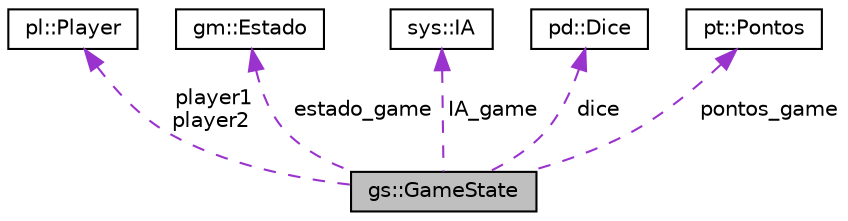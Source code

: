digraph "gs::GameState"
{
  edge [fontname="Helvetica",fontsize="10",labelfontname="Helvetica",labelfontsize="10"];
  node [fontname="Helvetica",fontsize="10",shape=record];
  Node1 [label="gs::GameState",height=0.2,width=0.4,color="black", fillcolor="grey75", style="filled", fontcolor="black"];
  Node2 -> Node1 [dir="back",color="darkorchid3",fontsize="10",style="dashed",label=" player1\nplayer2" ,fontname="Helvetica"];
  Node2 [label="pl::Player",height=0.2,width=0.4,color="black", fillcolor="white", style="filled",URL="$structpl_1_1Player.html"];
  Node3 -> Node1 [dir="back",color="darkorchid3",fontsize="10",style="dashed",label=" estado_game" ,fontname="Helvetica"];
  Node3 [label="gm::Estado",height=0.2,width=0.4,color="black", fillcolor="white", style="filled",URL="$structgm_1_1Estado.html"];
  Node4 -> Node1 [dir="back",color="darkorchid3",fontsize="10",style="dashed",label=" IA_game" ,fontname="Helvetica"];
  Node4 [label="sys::IA",height=0.2,width=0.4,color="black", fillcolor="white", style="filled",URL="$structsys_1_1IA.html"];
  Node5 -> Node1 [dir="back",color="darkorchid3",fontsize="10",style="dashed",label=" dice" ,fontname="Helvetica"];
  Node5 [label="pd::Dice",height=0.2,width=0.4,color="black", fillcolor="white", style="filled",URL="$structpd_1_1Dice.html"];
  Node6 -> Node1 [dir="back",color="darkorchid3",fontsize="10",style="dashed",label=" pontos_game" ,fontname="Helvetica"];
  Node6 [label="pt::Pontos",height=0.2,width=0.4,color="black", fillcolor="white", style="filled",URL="$structpt_1_1Pontos.html"];
}
